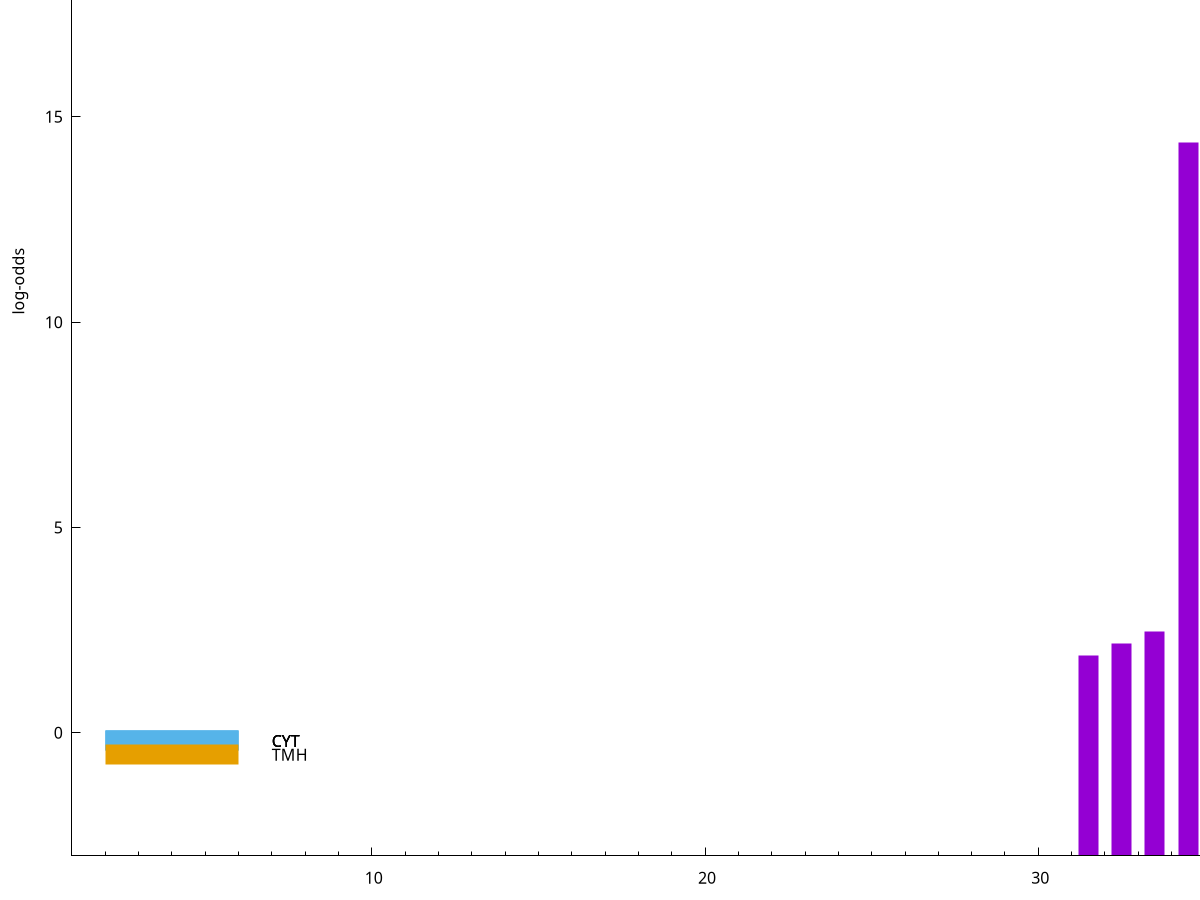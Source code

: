 set title "LipoP predictions for SRR5666568.gff"
set size 2., 1.4
set xrange [1:70] 
set mxtics 10
set yrange [-3:25]
set y2range [0:28]
set ylabel "log-odds"
set term postscript eps color solid "Helvetica" 30
set output "SRR5666568.gff124.eps"
set arrow from 2,22.6045 to 6,22.6045 nohead lt 1 lw 20
set label "SpI" at 7,22.6045
set arrow from 2,-0.200913 to 6,-0.200913 nohead lt 3 lw 20
set label "CYT" at 7,-0.200913
set arrow from 2,-0.200913 to 6,-0.200913 nohead lt 3 lw 20
set label "CYT" at 7,-0.200913
set arrow from 2,-0.200913 to 6,-0.200913 nohead lt 3 lw 20
set label "CYT" at 7,-0.200913
set arrow from 2,-0.534126 to 6,-0.534126 nohead lt 4 lw 20
set label "TMH" at 7,-0.534126
set arrow from 2,22.6045 to 6,22.6045 nohead lt 1 lw 20
set label "SpI" at 7,22.6045
# NOTE: The scores below are the log-odds scores with the threshold
# NOTE: subtracted (a hack to make gnuplot make the histogram all
# NOTE: look nice).
plot "-" axes x1y2 title "" with impulses lt 1 lw 20
39.500000 24.972600
37.500000 24.080800
34.500000 17.373900
35.500000 16.931400
36.500000 15.168300
40.500000 12.564420
38.500000 12.123930
44.500000 11.970940
41.500000 11.509280
42.500000 10.577460
33.500000 5.462300
32.500000 5.183310
31.500000 4.892850
43.500000 0.743200
e
exit
